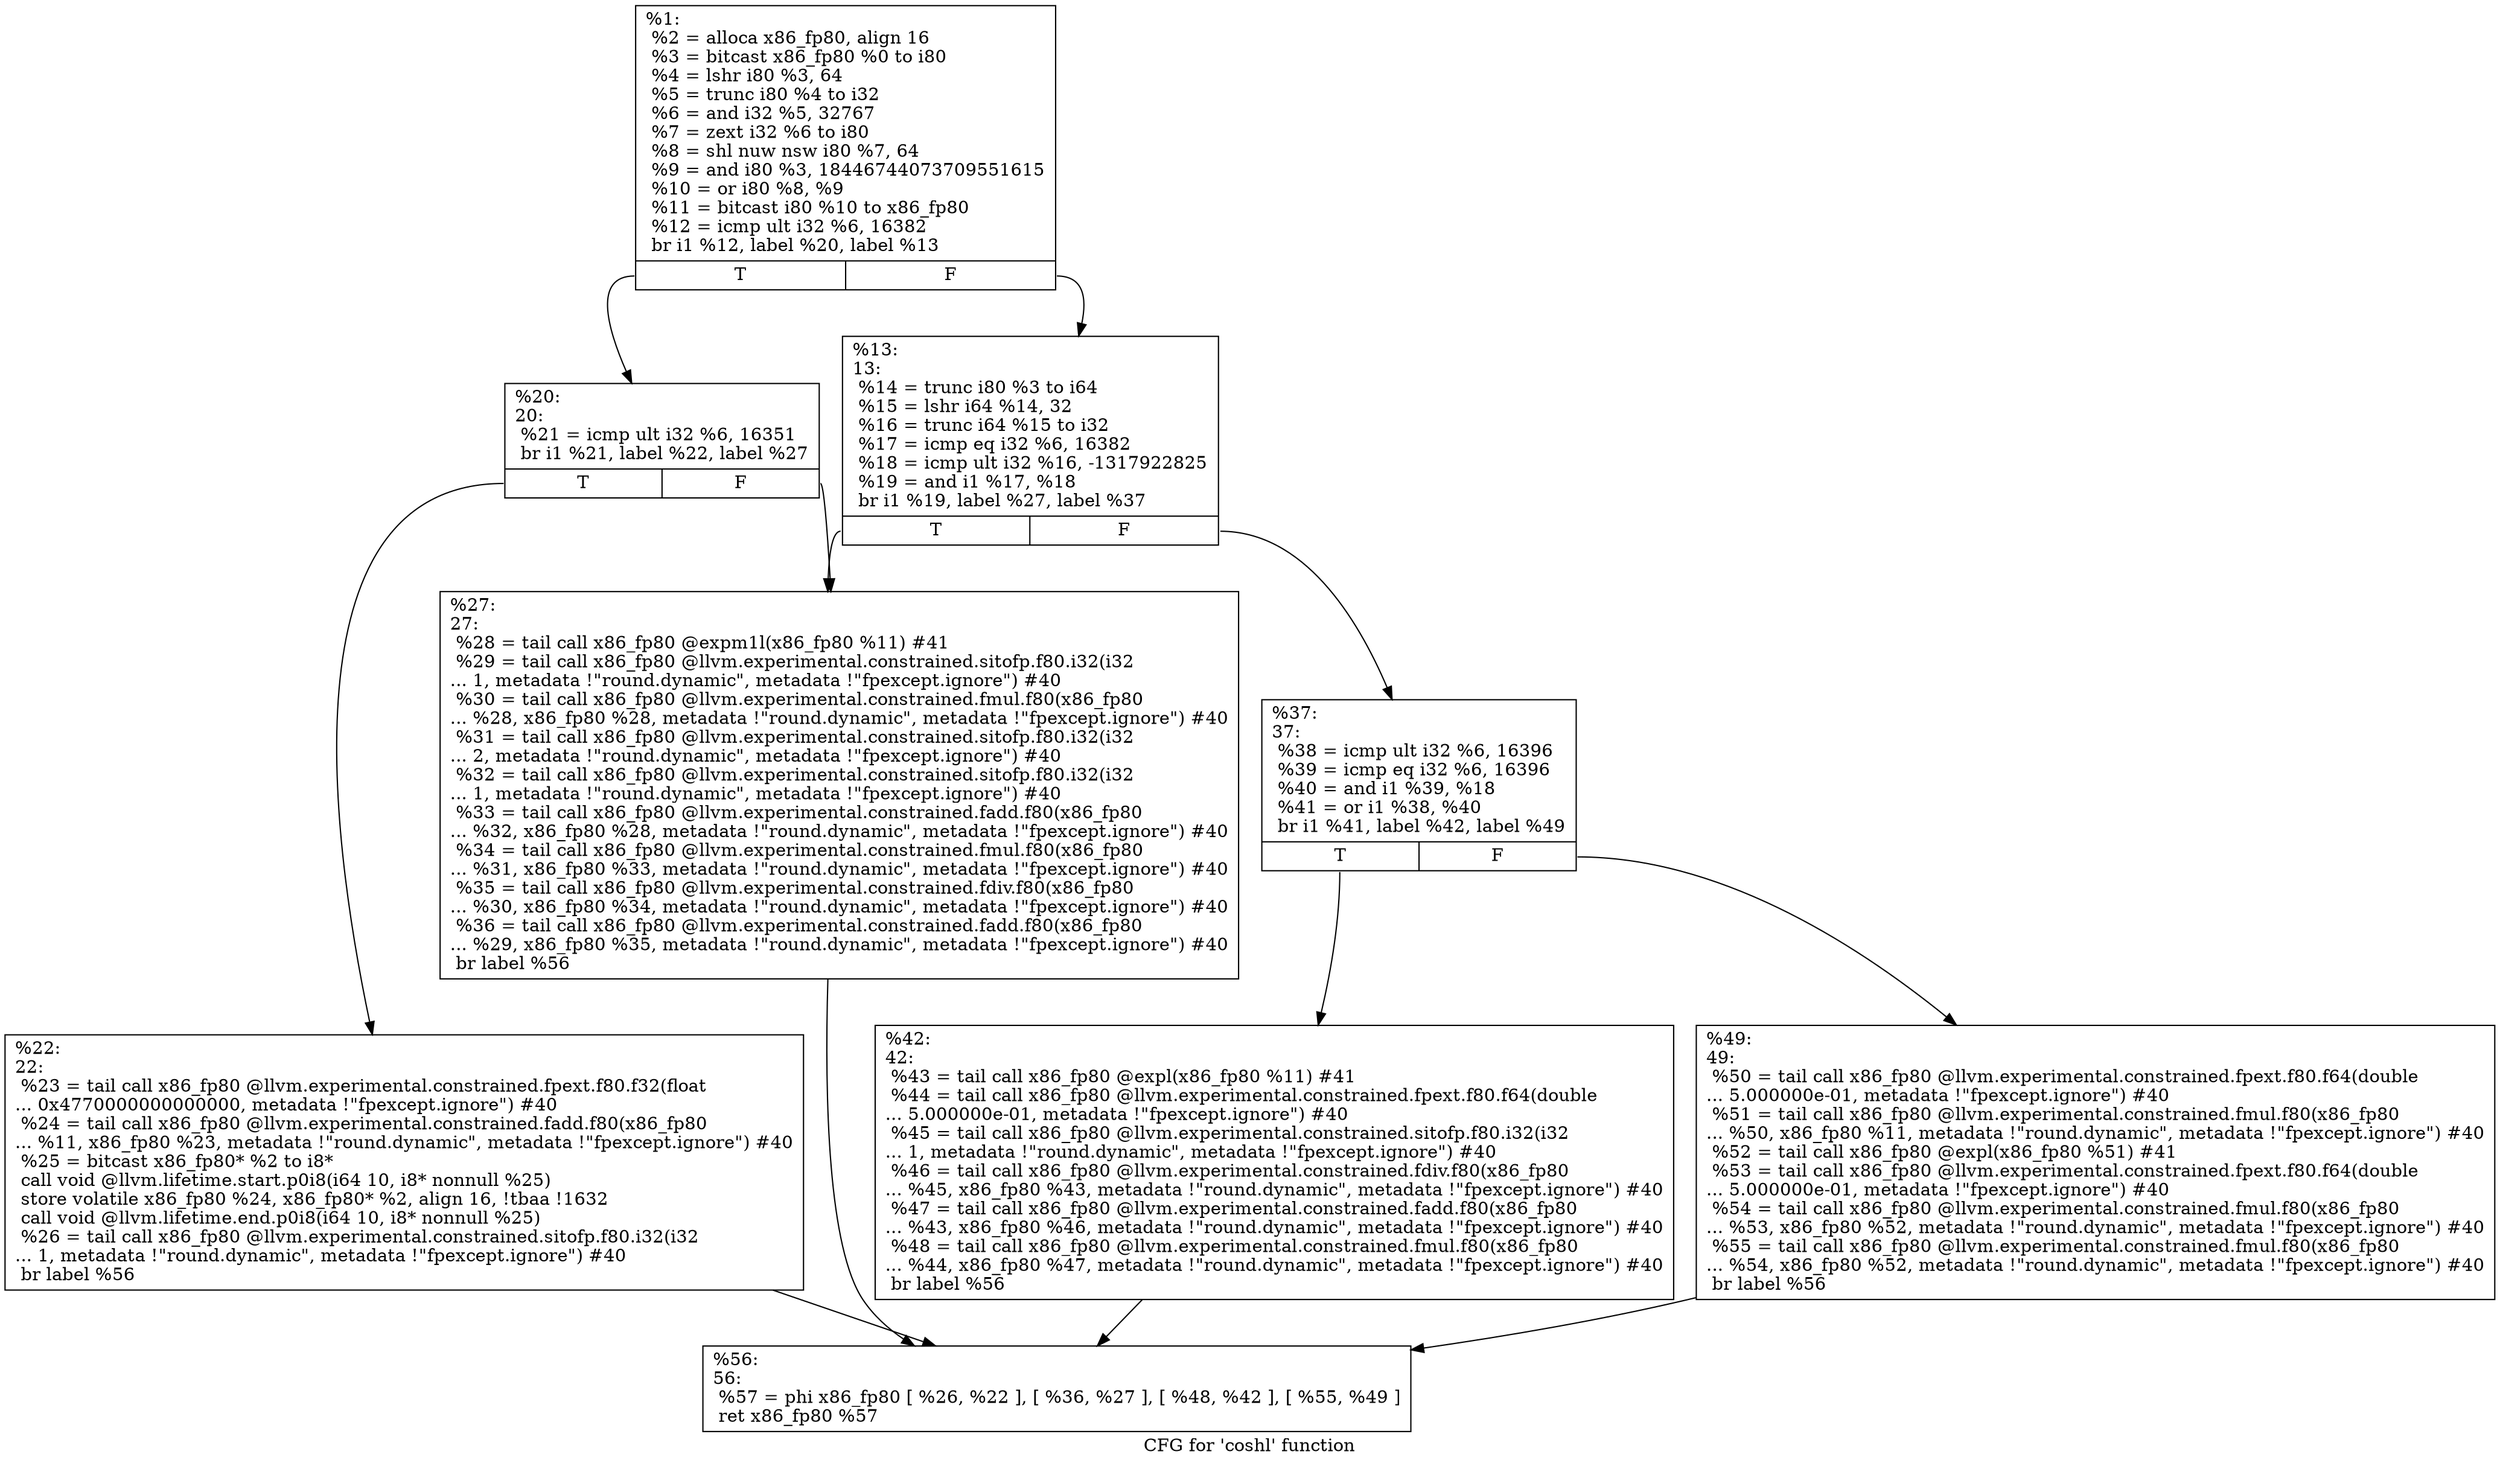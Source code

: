 digraph "CFG for 'coshl' function" {
	label="CFG for 'coshl' function";

	Node0x1f82120 [shape=record,label="{%1:\l  %2 = alloca x86_fp80, align 16\l  %3 = bitcast x86_fp80 %0 to i80\l  %4 = lshr i80 %3, 64\l  %5 = trunc i80 %4 to i32\l  %6 = and i32 %5, 32767\l  %7 = zext i32 %6 to i80\l  %8 = shl nuw nsw i80 %7, 64\l  %9 = and i80 %3, 18446744073709551615\l  %10 = or i80 %8, %9\l  %11 = bitcast i80 %10 to x86_fp80\l  %12 = icmp ult i32 %6, 16382\l  br i1 %12, label %20, label %13\l|{<s0>T|<s1>F}}"];
	Node0x1f82120:s0 -> Node0x1f82660;
	Node0x1f82120:s1 -> Node0x1f82610;
	Node0x1f82610 [shape=record,label="{%13:\l13:                                               \l  %14 = trunc i80 %3 to i64\l  %15 = lshr i64 %14, 32\l  %16 = trunc i64 %15 to i32\l  %17 = icmp eq i32 %6, 16382\l  %18 = icmp ult i32 %16, -1317922825\l  %19 = and i1 %17, %18\l  br i1 %19, label %27, label %37\l|{<s0>T|<s1>F}}"];
	Node0x1f82610:s0 -> Node0x1f82700;
	Node0x1f82610:s1 -> Node0x1f82750;
	Node0x1f82660 [shape=record,label="{%20:\l20:                                               \l  %21 = icmp ult i32 %6, 16351\l  br i1 %21, label %22, label %27\l|{<s0>T|<s1>F}}"];
	Node0x1f82660:s0 -> Node0x1f826b0;
	Node0x1f82660:s1 -> Node0x1f82700;
	Node0x1f826b0 [shape=record,label="{%22:\l22:                                               \l  %23 = tail call x86_fp80 @llvm.experimental.constrained.fpext.f80.f32(float\l... 0x4770000000000000, metadata !\"fpexcept.ignore\") #40\l  %24 = tail call x86_fp80 @llvm.experimental.constrained.fadd.f80(x86_fp80\l... %11, x86_fp80 %23, metadata !\"round.dynamic\", metadata !\"fpexcept.ignore\") #40\l  %25 = bitcast x86_fp80* %2 to i8*\l  call void @llvm.lifetime.start.p0i8(i64 10, i8* nonnull %25)\l  store volatile x86_fp80 %24, x86_fp80* %2, align 16, !tbaa !1632\l  call void @llvm.lifetime.end.p0i8(i64 10, i8* nonnull %25)\l  %26 = tail call x86_fp80 @llvm.experimental.constrained.sitofp.f80.i32(i32\l... 1, metadata !\"round.dynamic\", metadata !\"fpexcept.ignore\") #40\l  br label %56\l}"];
	Node0x1f826b0 -> Node0x1f82840;
	Node0x1f82700 [shape=record,label="{%27:\l27:                                               \l  %28 = tail call x86_fp80 @expm1l(x86_fp80 %11) #41\l  %29 = tail call x86_fp80 @llvm.experimental.constrained.sitofp.f80.i32(i32\l... 1, metadata !\"round.dynamic\", metadata !\"fpexcept.ignore\") #40\l  %30 = tail call x86_fp80 @llvm.experimental.constrained.fmul.f80(x86_fp80\l... %28, x86_fp80 %28, metadata !\"round.dynamic\", metadata !\"fpexcept.ignore\") #40\l  %31 = tail call x86_fp80 @llvm.experimental.constrained.sitofp.f80.i32(i32\l... 2, metadata !\"round.dynamic\", metadata !\"fpexcept.ignore\") #40\l  %32 = tail call x86_fp80 @llvm.experimental.constrained.sitofp.f80.i32(i32\l... 1, metadata !\"round.dynamic\", metadata !\"fpexcept.ignore\") #40\l  %33 = tail call x86_fp80 @llvm.experimental.constrained.fadd.f80(x86_fp80\l... %32, x86_fp80 %28, metadata !\"round.dynamic\", metadata !\"fpexcept.ignore\") #40\l  %34 = tail call x86_fp80 @llvm.experimental.constrained.fmul.f80(x86_fp80\l... %31, x86_fp80 %33, metadata !\"round.dynamic\", metadata !\"fpexcept.ignore\") #40\l  %35 = tail call x86_fp80 @llvm.experimental.constrained.fdiv.f80(x86_fp80\l... %30, x86_fp80 %34, metadata !\"round.dynamic\", metadata !\"fpexcept.ignore\") #40\l  %36 = tail call x86_fp80 @llvm.experimental.constrained.fadd.f80(x86_fp80\l... %29, x86_fp80 %35, metadata !\"round.dynamic\", metadata !\"fpexcept.ignore\") #40\l  br label %56\l}"];
	Node0x1f82700 -> Node0x1f82840;
	Node0x1f82750 [shape=record,label="{%37:\l37:                                               \l  %38 = icmp ult i32 %6, 16396\l  %39 = icmp eq i32 %6, 16396\l  %40 = and i1 %39, %18\l  %41 = or i1 %38, %40\l  br i1 %41, label %42, label %49\l|{<s0>T|<s1>F}}"];
	Node0x1f82750:s0 -> Node0x1f827a0;
	Node0x1f82750:s1 -> Node0x1f827f0;
	Node0x1f827a0 [shape=record,label="{%42:\l42:                                               \l  %43 = tail call x86_fp80 @expl(x86_fp80 %11) #41\l  %44 = tail call x86_fp80 @llvm.experimental.constrained.fpext.f80.f64(double\l... 5.000000e-01, metadata !\"fpexcept.ignore\") #40\l  %45 = tail call x86_fp80 @llvm.experimental.constrained.sitofp.f80.i32(i32\l... 1, metadata !\"round.dynamic\", metadata !\"fpexcept.ignore\") #40\l  %46 = tail call x86_fp80 @llvm.experimental.constrained.fdiv.f80(x86_fp80\l... %45, x86_fp80 %43, metadata !\"round.dynamic\", metadata !\"fpexcept.ignore\") #40\l  %47 = tail call x86_fp80 @llvm.experimental.constrained.fadd.f80(x86_fp80\l... %43, x86_fp80 %46, metadata !\"round.dynamic\", metadata !\"fpexcept.ignore\") #40\l  %48 = tail call x86_fp80 @llvm.experimental.constrained.fmul.f80(x86_fp80\l... %44, x86_fp80 %47, metadata !\"round.dynamic\", metadata !\"fpexcept.ignore\") #40\l  br label %56\l}"];
	Node0x1f827a0 -> Node0x1f82840;
	Node0x1f827f0 [shape=record,label="{%49:\l49:                                               \l  %50 = tail call x86_fp80 @llvm.experimental.constrained.fpext.f80.f64(double\l... 5.000000e-01, metadata !\"fpexcept.ignore\") #40\l  %51 = tail call x86_fp80 @llvm.experimental.constrained.fmul.f80(x86_fp80\l... %50, x86_fp80 %11, metadata !\"round.dynamic\", metadata !\"fpexcept.ignore\") #40\l  %52 = tail call x86_fp80 @expl(x86_fp80 %51) #41\l  %53 = tail call x86_fp80 @llvm.experimental.constrained.fpext.f80.f64(double\l... 5.000000e-01, metadata !\"fpexcept.ignore\") #40\l  %54 = tail call x86_fp80 @llvm.experimental.constrained.fmul.f80(x86_fp80\l... %53, x86_fp80 %52, metadata !\"round.dynamic\", metadata !\"fpexcept.ignore\") #40\l  %55 = tail call x86_fp80 @llvm.experimental.constrained.fmul.f80(x86_fp80\l... %54, x86_fp80 %52, metadata !\"round.dynamic\", metadata !\"fpexcept.ignore\") #40\l  br label %56\l}"];
	Node0x1f827f0 -> Node0x1f82840;
	Node0x1f82840 [shape=record,label="{%56:\l56:                                               \l  %57 = phi x86_fp80 [ %26, %22 ], [ %36, %27 ], [ %48, %42 ], [ %55, %49 ]\l  ret x86_fp80 %57\l}"];
}
